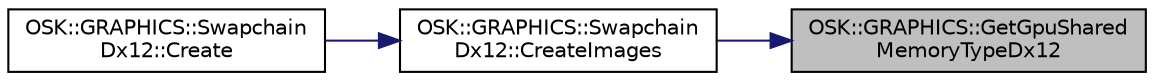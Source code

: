 digraph "OSK::GRAPHICS::GetGpuSharedMemoryTypeDx12"
{
 // INTERACTIVE_SVG=YES
 // LATEX_PDF_SIZE
  edge [fontname="Helvetica",fontsize="10",labelfontname="Helvetica",labelfontsize="10"];
  node [fontname="Helvetica",fontsize="10",shape=record];
  rankdir="RL";
  Node1 [label="OSK::GRAPHICS::GetGpuShared\lMemoryTypeDx12",height=0.2,width=0.4,color="black", fillcolor="grey75", style="filled", fontcolor="black",tooltip=" "];
  Node1 -> Node2 [dir="back",color="midnightblue",fontsize="10",style="solid",fontname="Helvetica"];
  Node2 [label="OSK::GRAPHICS::Swapchain\lDx12::CreateImages",height=0.2,width=0.4,color="black", fillcolor="white", style="filled",URL="$class_o_s_k_1_1_g_r_a_p_h_i_c_s_1_1_swapchain_dx12.html#accc82740cb7dbef6c41854d1c9f622b5",tooltip=" "];
  Node2 -> Node3 [dir="back",color="midnightblue",fontsize="10",style="solid",fontname="Helvetica"];
  Node3 [label="OSK::GRAPHICS::Swapchain\lDx12::Create",height=0.2,width=0.4,color="black", fillcolor="white", style="filled",URL="$class_o_s_k_1_1_g_r_a_p_h_i_c_s_1_1_swapchain_dx12.html#a5a782794a56d4cfea6bdf4f34f98a766",tooltip="Crea el swapchain. Obtiene automáticamente el tamaño de las imágenes a partir del tamaño de la ventan..."];
}
